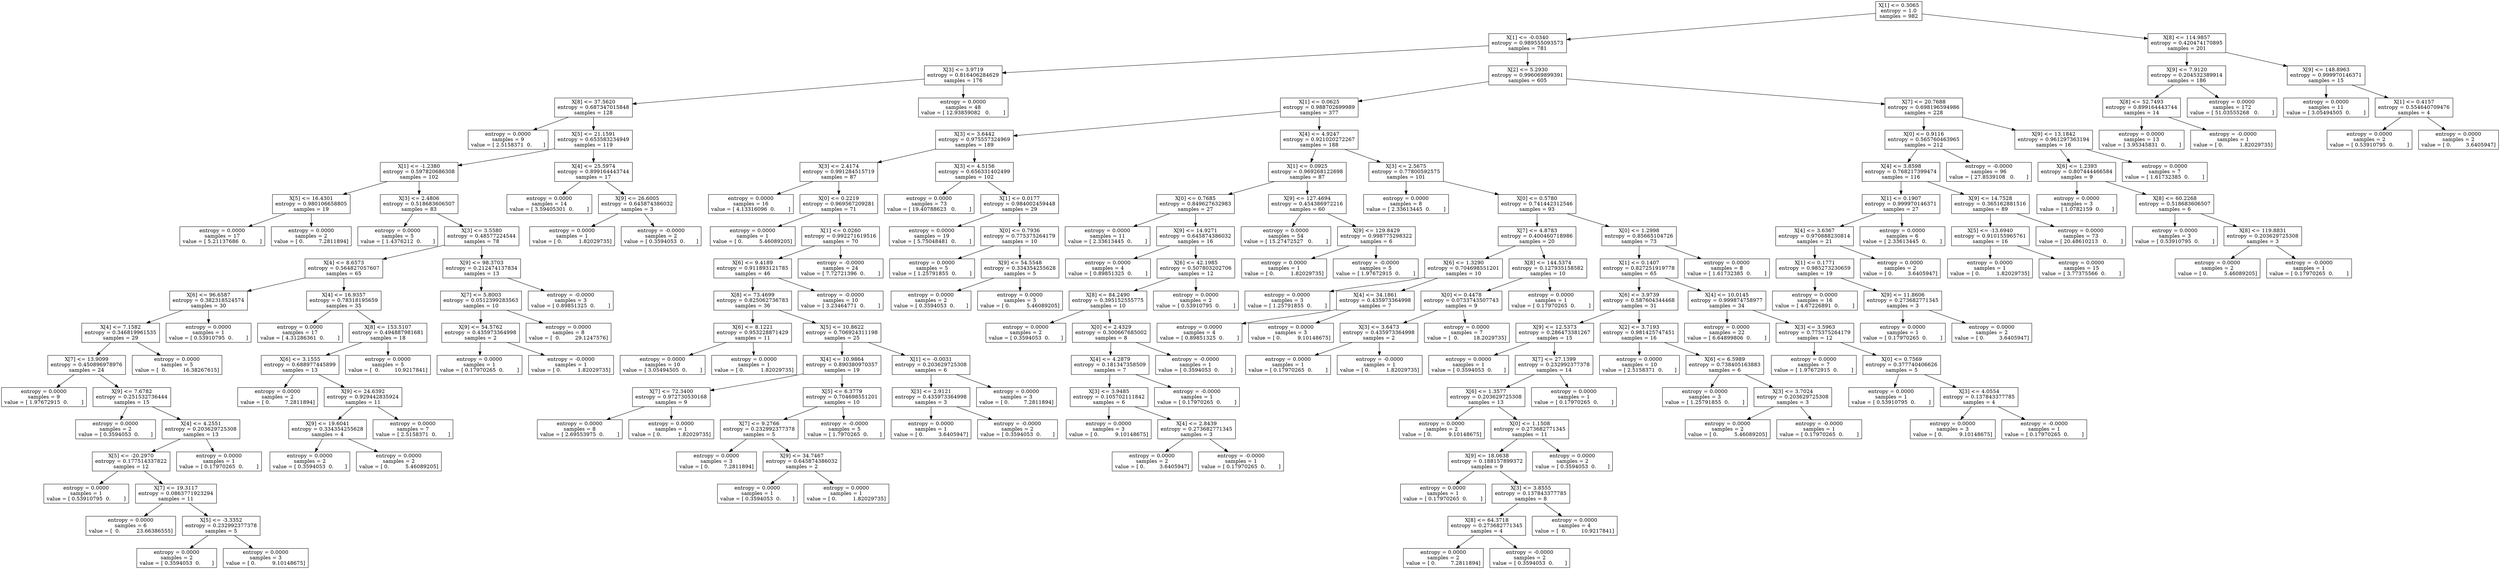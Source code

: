 digraph Tree {
0 [label="X[1] <= 0.3065\nentropy = 1.0\nsamples = 982", shape="box"] ;
1 [label="X[1] <= -0.0340\nentropy = 0.989555093573\nsamples = 781", shape="box"] ;
0 -> 1 ;
2 [label="X[3] <= 3.9719\nentropy = 0.816406284629\nsamples = 176", shape="box"] ;
1 -> 2 ;
3 [label="X[8] <= 37.5620\nentropy = 0.687347015848\nsamples = 128", shape="box"] ;
2 -> 3 ;
4 [label="entropy = 0.0000\nsamples = 9\nvalue = [ 2.5158371  0.       ]", shape="box"] ;
3 -> 4 ;
5 [label="X[5] <= 21.1591\nentropy = 0.653583234949\nsamples = 119", shape="box"] ;
3 -> 5 ;
6 [label="X[1] <= -1.2380\nentropy = 0.597820686308\nsamples = 102", shape="box"] ;
5 -> 6 ;
7 [label="X[5] <= 16.4301\nentropy = 0.980106658805\nsamples = 19", shape="box"] ;
6 -> 7 ;
8 [label="entropy = 0.0000\nsamples = 17\nvalue = [ 5.21137686  0.        ]", shape="box"] ;
7 -> 8 ;
9 [label="entropy = 0.0000\nsamples = 2\nvalue = [ 0.         7.2811894]", shape="box"] ;
7 -> 9 ;
10 [label="X[3] <= 2.4806\nentropy = 0.518683606507\nsamples = 83", shape="box"] ;
6 -> 10 ;
11 [label="entropy = 0.0000\nsamples = 5\nvalue = [ 1.4376212  0.       ]", shape="box"] ;
10 -> 11 ;
12 [label="X[3] <= 3.5580\nentropy = 0.48577224544\nsamples = 78", shape="box"] ;
10 -> 12 ;
13 [label="X[4] <= 8.6573\nentropy = 0.564827057607\nsamples = 65", shape="box"] ;
12 -> 13 ;
14 [label="X[6] <= 96.6587\nentropy = 0.382318524574\nsamples = 30", shape="box"] ;
13 -> 14 ;
15 [label="X[4] <= 7.1582\nentropy = 0.346819961535\nsamples = 29", shape="box"] ;
14 -> 15 ;
16 [label="X[7] <= 13.9099\nentropy = 0.450896978976\nsamples = 24", shape="box"] ;
15 -> 16 ;
17 [label="entropy = 0.0000\nsamples = 9\nvalue = [ 1.97672915  0.        ]", shape="box"] ;
16 -> 17 ;
18 [label="X[9] <= 7.6782\nentropy = 0.251532736444\nsamples = 15", shape="box"] ;
16 -> 18 ;
19 [label="entropy = 0.0000\nsamples = 2\nvalue = [ 0.3594053  0.       ]", shape="box"] ;
18 -> 19 ;
20 [label="X[4] <= 4.2551\nentropy = 0.203629725308\nsamples = 13", shape="box"] ;
18 -> 20 ;
21 [label="X[5] <= -20.2970\nentropy = 0.177514337822\nsamples = 12", shape="box"] ;
20 -> 21 ;
22 [label="entropy = 0.0000\nsamples = 1\nvalue = [ 0.53910795  0.        ]", shape="box"] ;
21 -> 22 ;
23 [label="X[7] <= 19.3117\nentropy = 0.0863771923294\nsamples = 11", shape="box"] ;
21 -> 23 ;
24 [label="entropy = 0.0000\nsamples = 6\nvalue = [  0.          23.66386555]", shape="box"] ;
23 -> 24 ;
25 [label="X[5] <= -3.3352\nentropy = 0.232992377378\nsamples = 5", shape="box"] ;
23 -> 25 ;
26 [label="entropy = 0.0000\nsamples = 2\nvalue = [ 0.3594053  0.       ]", shape="box"] ;
25 -> 26 ;
27 [label="entropy = 0.0000\nsamples = 3\nvalue = [ 0.          9.10148675]", shape="box"] ;
25 -> 27 ;
28 [label="entropy = 0.0000\nsamples = 1\nvalue = [ 0.17970265  0.        ]", shape="box"] ;
20 -> 28 ;
29 [label="entropy = 0.0000\nsamples = 5\nvalue = [  0.          16.38267615]", shape="box"] ;
15 -> 29 ;
30 [label="entropy = 0.0000\nsamples = 1\nvalue = [ 0.53910795  0.        ]", shape="box"] ;
14 -> 30 ;
31 [label="X[4] <= 16.9357\nentropy = 0.78318195659\nsamples = 35", shape="box"] ;
13 -> 31 ;
32 [label="entropy = 0.0000\nsamples = 17\nvalue = [ 4.31286361  0.        ]", shape="box"] ;
31 -> 32 ;
33 [label="X[8] <= 153.5107\nentropy = 0.494887981681\nsamples = 18", shape="box"] ;
31 -> 33 ;
34 [label="X[6] <= 3.1555\nentropy = 0.688977445899\nsamples = 13", shape="box"] ;
33 -> 34 ;
35 [label="entropy = 0.0000\nsamples = 2\nvalue = [ 0.         7.2811894]", shape="box"] ;
34 -> 35 ;
36 [label="X[9] <= 24.6392\nentropy = 0.929442835924\nsamples = 11", shape="box"] ;
34 -> 36 ;
37 [label="X[9] <= 19.6041\nentropy = 0.334354255628\nsamples = 4", shape="box"] ;
36 -> 37 ;
38 [label="entropy = 0.0000\nsamples = 2\nvalue = [ 0.3594053  0.       ]", shape="box"] ;
37 -> 38 ;
39 [label="entropy = 0.0000\nsamples = 2\nvalue = [ 0.          5.46089205]", shape="box"] ;
37 -> 39 ;
40 [label="entropy = 0.0000\nsamples = 7\nvalue = [ 2.5158371  0.       ]", shape="box"] ;
36 -> 40 ;
41 [label="entropy = 0.0000\nsamples = 5\nvalue = [  0.         10.9217841]", shape="box"] ;
33 -> 41 ;
42 [label="X[9] <= 98.3703\nentropy = 0.212474137834\nsamples = 13", shape="box"] ;
12 -> 42 ;
43 [label="X[7] <= 5.8003\nentropy = 0.0512399283563\nsamples = 10", shape="box"] ;
42 -> 43 ;
44 [label="X[9] <= 54.5762\nentropy = 0.435973364998\nsamples = 2", shape="box"] ;
43 -> 44 ;
45 [label="entropy = 0.0000\nsamples = 1\nvalue = [ 0.17970265  0.        ]", shape="box"] ;
44 -> 45 ;
46 [label="entropy = -0.0000\nsamples = 1\nvalue = [ 0.          1.82029735]", shape="box"] ;
44 -> 46 ;
47 [label="entropy = 0.0000\nsamples = 8\nvalue = [  0.         29.1247576]", shape="box"] ;
43 -> 47 ;
48 [label="entropy = -0.0000\nsamples = 3\nvalue = [ 0.89851325  0.        ]", shape="box"] ;
42 -> 48 ;
49 [label="X[4] <= 25.5974\nentropy = 0.899164443744\nsamples = 17", shape="box"] ;
5 -> 49 ;
50 [label="entropy = 0.0000\nsamples = 14\nvalue = [ 3.59405301  0.        ]", shape="box"] ;
49 -> 50 ;
51 [label="X[9] <= 26.6005\nentropy = 0.645874386032\nsamples = 3", shape="box"] ;
49 -> 51 ;
52 [label="entropy = 0.0000\nsamples = 1\nvalue = [ 0.          1.82029735]", shape="box"] ;
51 -> 52 ;
53 [label="entropy = -0.0000\nsamples = 2\nvalue = [ 0.3594053  0.       ]", shape="box"] ;
51 -> 53 ;
54 [label="entropy = 0.0000\nsamples = 48\nvalue = [ 12.93859082   0.        ]", shape="box"] ;
2 -> 54 ;
55 [label="X[2] <= 5.2930\nentropy = 0.996069899391\nsamples = 605", shape="box"] ;
1 -> 55 ;
56 [label="X[1] <= 0.0625\nentropy = 0.988702699989\nsamples = 377", shape="box"] ;
55 -> 56 ;
57 [label="X[3] <= 3.6442\nentropy = 0.975557324969\nsamples = 189", shape="box"] ;
56 -> 57 ;
58 [label="X[3] <= 2.4174\nentropy = 0.991284515719\nsamples = 87", shape="box"] ;
57 -> 58 ;
59 [label="entropy = 0.0000\nsamples = 16\nvalue = [ 4.13316096  0.        ]", shape="box"] ;
58 -> 59 ;
60 [label="X[0] <= 0.2219\nentropy = 0.969567209281\nsamples = 71", shape="box"] ;
58 -> 60 ;
61 [label="entropy = 0.0000\nsamples = 1\nvalue = [ 0.          5.46089205]", shape="box"] ;
60 -> 61 ;
62 [label="X[1] <= 0.0260\nentropy = 0.992271619516\nsamples = 70", shape="box"] ;
60 -> 62 ;
63 [label="X[6] <= 9.4189\nentropy = 0.911893121785\nsamples = 46", shape="box"] ;
62 -> 63 ;
64 [label="X[8] <= 73.4699\nentropy = 0.825062736783\nsamples = 36", shape="box"] ;
63 -> 64 ;
65 [label="X[6] <= 8.1221\nentropy = 0.953228871429\nsamples = 11", shape="box"] ;
64 -> 65 ;
66 [label="entropy = 0.0000\nsamples = 10\nvalue = [ 3.05494505  0.        ]", shape="box"] ;
65 -> 66 ;
67 [label="entropy = 0.0000\nsamples = 1\nvalue = [ 0.          1.82029735]", shape="box"] ;
65 -> 67 ;
68 [label="X[5] <= 10.8622\nentropy = 0.706924311198\nsamples = 25", shape="box"] ;
64 -> 68 ;
69 [label="X[4] <= 10.9864\nentropy = 0.890380970357\nsamples = 19", shape="box"] ;
68 -> 69 ;
70 [label="X[7] <= 72.3400\nentropy = 0.972730530168\nsamples = 9", shape="box"] ;
69 -> 70 ;
71 [label="entropy = 0.0000\nsamples = 8\nvalue = [ 2.69553975  0.        ]", shape="box"] ;
70 -> 71 ;
72 [label="entropy = 0.0000\nsamples = 1\nvalue = [ 0.          1.82029735]", shape="box"] ;
70 -> 72 ;
73 [label="X[5] <= 6.3779\nentropy = 0.704698551201\nsamples = 10", shape="box"] ;
69 -> 73 ;
74 [label="X[7] <= 9.2766\nentropy = 0.232992377378\nsamples = 5", shape="box"] ;
73 -> 74 ;
75 [label="entropy = 0.0000\nsamples = 3\nvalue = [ 0.         7.2811894]", shape="box"] ;
74 -> 75 ;
76 [label="X[9] <= 34.7467\nentropy = 0.645874386032\nsamples = 2", shape="box"] ;
74 -> 76 ;
77 [label="entropy = 0.0000\nsamples = 1\nvalue = [ 0.3594053  0.       ]", shape="box"] ;
76 -> 77 ;
78 [label="entropy = 0.0000\nsamples = 1\nvalue = [ 0.          1.82029735]", shape="box"] ;
76 -> 78 ;
79 [label="entropy = -0.0000\nsamples = 5\nvalue = [ 1.7970265  0.       ]", shape="box"] ;
73 -> 79 ;
80 [label="X[1] <= -0.0031\nentropy = 0.203629725308\nsamples = 6", shape="box"] ;
68 -> 80 ;
81 [label="X[3] <= 2.9121\nentropy = 0.435973364998\nsamples = 3", shape="box"] ;
80 -> 81 ;
82 [label="entropy = 0.0000\nsamples = 1\nvalue = [ 0.         3.6405947]", shape="box"] ;
81 -> 82 ;
83 [label="entropy = -0.0000\nsamples = 2\nvalue = [ 0.3594053  0.       ]", shape="box"] ;
81 -> 83 ;
84 [label="entropy = 0.0000\nsamples = 3\nvalue = [ 0.         7.2811894]", shape="box"] ;
80 -> 84 ;
85 [label="entropy = -0.0000\nsamples = 10\nvalue = [ 3.23464771  0.        ]", shape="box"] ;
63 -> 85 ;
86 [label="entropy = -0.0000\nsamples = 24\nvalue = [ 7.72721396  0.        ]", shape="box"] ;
62 -> 86 ;
87 [label="X[3] <= 4.5156\nentropy = 0.656331402499\nsamples = 102", shape="box"] ;
57 -> 87 ;
88 [label="entropy = 0.0000\nsamples = 73\nvalue = [ 19.40788623   0.        ]", shape="box"] ;
87 -> 88 ;
89 [label="X[1] <= 0.0177\nentropy = 0.984002459448\nsamples = 29", shape="box"] ;
87 -> 89 ;
90 [label="entropy = 0.0000\nsamples = 19\nvalue = [ 5.75048481  0.        ]", shape="box"] ;
89 -> 90 ;
91 [label="X[0] <= 0.7936\nentropy = 0.775375264179\nsamples = 10", shape="box"] ;
89 -> 91 ;
92 [label="entropy = 0.0000\nsamples = 5\nvalue = [ 1.25791855  0.        ]", shape="box"] ;
91 -> 92 ;
93 [label="X[9] <= 54.5548\nentropy = 0.334354255628\nsamples = 5", shape="box"] ;
91 -> 93 ;
94 [label="entropy = 0.0000\nsamples = 2\nvalue = [ 0.3594053  0.       ]", shape="box"] ;
93 -> 94 ;
95 [label="entropy = 0.0000\nsamples = 3\nvalue = [ 0.          5.46089205]", shape="box"] ;
93 -> 95 ;
96 [label="X[4] <= 4.9247\nentropy = 0.921020272267\nsamples = 188", shape="box"] ;
56 -> 96 ;
97 [label="X[1] <= 0.0925\nentropy = 0.969268122698\nsamples = 87", shape="box"] ;
96 -> 97 ;
98 [label="X[0] <= 0.7685\nentropy = 0.849627632983\nsamples = 27", shape="box"] ;
97 -> 98 ;
99 [label="entropy = 0.0000\nsamples = 11\nvalue = [ 2.33613445  0.        ]", shape="box"] ;
98 -> 99 ;
100 [label="X[9] <= 14.9271\nentropy = 0.645874386032\nsamples = 16", shape="box"] ;
98 -> 100 ;
101 [label="entropy = 0.0000\nsamples = 4\nvalue = [ 0.89851325  0.        ]", shape="box"] ;
100 -> 101 ;
102 [label="X[6] <= 42.1985\nentropy = 0.507803202706\nsamples = 12", shape="box"] ;
100 -> 102 ;
103 [label="X[8] <= 84.2490\nentropy = 0.395152555775\nsamples = 10", shape="box"] ;
102 -> 103 ;
104 [label="entropy = 0.0000\nsamples = 2\nvalue = [ 0.3594053  0.       ]", shape="box"] ;
103 -> 104 ;
105 [label="X[0] <= 2.4329\nentropy = 0.300667685002\nsamples = 8", shape="box"] ;
103 -> 105 ;
106 [label="X[4] <= 4.2879\nentropy = 0.181347358509\nsamples = 7", shape="box"] ;
105 -> 106 ;
107 [label="X[3] <= 3.9485\nentropy = 0.105702111842\nsamples = 6", shape="box"] ;
106 -> 107 ;
108 [label="entropy = 0.0000\nsamples = 3\nvalue = [ 0.          9.10148675]", shape="box"] ;
107 -> 108 ;
109 [label="X[4] <= 2.8439\nentropy = 0.273682771345\nsamples = 3", shape="box"] ;
107 -> 109 ;
110 [label="entropy = 0.0000\nsamples = 2\nvalue = [ 0.         3.6405947]", shape="box"] ;
109 -> 110 ;
111 [label="entropy = -0.0000\nsamples = 1\nvalue = [ 0.17970265  0.        ]", shape="box"] ;
109 -> 111 ;
112 [label="entropy = -0.0000\nsamples = 1\nvalue = [ 0.17970265  0.        ]", shape="box"] ;
106 -> 112 ;
113 [label="entropy = -0.0000\nsamples = 1\nvalue = [ 0.3594053  0.       ]", shape="box"] ;
105 -> 113 ;
114 [label="entropy = 0.0000\nsamples = 2\nvalue = [ 0.53910795  0.        ]", shape="box"] ;
102 -> 114 ;
115 [label="X[9] <= 127.4694\nentropy = 0.454386972216\nsamples = 60", shape="box"] ;
97 -> 115 ;
116 [label="entropy = 0.0000\nsamples = 54\nvalue = [ 15.27472527   0.        ]", shape="box"] ;
115 -> 116 ;
117 [label="X[9] <= 129.8429\nentropy = 0.998775298322\nsamples = 6", shape="box"] ;
115 -> 117 ;
118 [label="entropy = 0.0000\nsamples = 1\nvalue = [ 0.          1.82029735]", shape="box"] ;
117 -> 118 ;
119 [label="entropy = -0.0000\nsamples = 5\nvalue = [ 1.97672915  0.        ]", shape="box"] ;
117 -> 119 ;
120 [label="X[3] <= 2.5675\nentropy = 0.77800592575\nsamples = 101", shape="box"] ;
96 -> 120 ;
121 [label="entropy = 0.0000\nsamples = 8\nvalue = [ 2.33613445  0.        ]", shape="box"] ;
120 -> 121 ;
122 [label="X[0] <= 0.5780\nentropy = 0.741442312546\nsamples = 93", shape="box"] ;
120 -> 122 ;
123 [label="X[7] <= 4.8783\nentropy = 0.400460718986\nsamples = 20", shape="box"] ;
122 -> 123 ;
124 [label="X[6] <= 1.3290\nentropy = 0.704698551201\nsamples = 10", shape="box"] ;
123 -> 124 ;
125 [label="entropy = 0.0000\nsamples = 3\nvalue = [ 1.25791855  0.        ]", shape="box"] ;
124 -> 125 ;
126 [label="X[4] <= 34.1861\nentropy = 0.435973364998\nsamples = 7", shape="box"] ;
124 -> 126 ;
127 [label="entropy = 0.0000\nsamples = 4\nvalue = [ 0.89851325  0.        ]", shape="box"] ;
126 -> 127 ;
128 [label="entropy = 0.0000\nsamples = 3\nvalue = [ 0.          9.10148675]", shape="box"] ;
126 -> 128 ;
129 [label="X[8] <= 144.5374\nentropy = 0.127935158582\nsamples = 10", shape="box"] ;
123 -> 129 ;
130 [label="X[0] <= 0.4478\nentropy = 0.0733743507743\nsamples = 9", shape="box"] ;
129 -> 130 ;
131 [label="X[3] <= 3.6473\nentropy = 0.435973364998\nsamples = 2", shape="box"] ;
130 -> 131 ;
132 [label="entropy = 0.0000\nsamples = 1\nvalue = [ 0.17970265  0.        ]", shape="box"] ;
131 -> 132 ;
133 [label="entropy = -0.0000\nsamples = 1\nvalue = [ 0.          1.82029735]", shape="box"] ;
131 -> 133 ;
134 [label="entropy = 0.0000\nsamples = 7\nvalue = [  0.         18.2029735]", shape="box"] ;
130 -> 134 ;
135 [label="entropy = 0.0000\nsamples = 1\nvalue = [ 0.17970265  0.        ]", shape="box"] ;
129 -> 135 ;
136 [label="X[0] <= 1.2998\nentropy = 0.85665104726\nsamples = 73", shape="box"] ;
122 -> 136 ;
137 [label="X[1] <= 0.1407\nentropy = 0.827251919778\nsamples = 65", shape="box"] ;
136 -> 137 ;
138 [label="X[6] <= 3.9739\nentropy = 0.587604344468\nsamples = 31", shape="box"] ;
137 -> 138 ;
139 [label="X[9] <= 12.5373\nentropy = 0.286473381267\nsamples = 15", shape="box"] ;
138 -> 139 ;
140 [label="entropy = 0.0000\nsamples = 1\nvalue = [ 0.3594053  0.       ]", shape="box"] ;
139 -> 140 ;
141 [label="X[7] <= 27.1399\nentropy = 0.232992377378\nsamples = 14", shape="box"] ;
139 -> 141 ;
142 [label="X[6] <= 1.3577\nentropy = 0.203629725308\nsamples = 13", shape="box"] ;
141 -> 142 ;
143 [label="entropy = 0.0000\nsamples = 2\nvalue = [ 0.          9.10148675]", shape="box"] ;
142 -> 143 ;
144 [label="X[0] <= 1.1508\nentropy = 0.273682771345\nsamples = 11", shape="box"] ;
142 -> 144 ;
145 [label="X[9] <= 18.0638\nentropy = 0.188157899372\nsamples = 9", shape="box"] ;
144 -> 145 ;
146 [label="entropy = 0.0000\nsamples = 1\nvalue = [ 0.17970265  0.        ]", shape="box"] ;
145 -> 146 ;
147 [label="X[3] <= 3.8555\nentropy = 0.137843377785\nsamples = 8", shape="box"] ;
145 -> 147 ;
148 [label="X[8] <= 64.3718\nentropy = 0.273682771345\nsamples = 4", shape="box"] ;
147 -> 148 ;
149 [label="entropy = 0.0000\nsamples = 2\nvalue = [ 0.         7.2811894]", shape="box"] ;
148 -> 149 ;
150 [label="entropy = -0.0000\nsamples = 2\nvalue = [ 0.3594053  0.       ]", shape="box"] ;
148 -> 150 ;
151 [label="entropy = 0.0000\nsamples = 4\nvalue = [  0.         10.9217841]", shape="box"] ;
147 -> 151 ;
152 [label="entropy = 0.0000\nsamples = 2\nvalue = [ 0.3594053  0.       ]", shape="box"] ;
144 -> 152 ;
153 [label="entropy = 0.0000\nsamples = 1\nvalue = [ 0.17970265  0.        ]", shape="box"] ;
141 -> 153 ;
154 [label="X[2] <= 3.7193\nentropy = 0.981425747451\nsamples = 16", shape="box"] ;
138 -> 154 ;
155 [label="entropy = 0.0000\nsamples = 10\nvalue = [ 2.5158371  0.       ]", shape="box"] ;
154 -> 155 ;
156 [label="X[6] <= 6.5989\nentropy = 0.738405163883\nsamples = 6", shape="box"] ;
154 -> 156 ;
157 [label="entropy = 0.0000\nsamples = 3\nvalue = [ 1.25791855  0.        ]", shape="box"] ;
156 -> 157 ;
158 [label="X[3] <= 3.7024\nentropy = 0.203629725308\nsamples = 3", shape="box"] ;
156 -> 158 ;
159 [label="entropy = 0.0000\nsamples = 2\nvalue = [ 0.          5.46089205]", shape="box"] ;
158 -> 159 ;
160 [label="entropy = -0.0000\nsamples = 1\nvalue = [ 0.17970265  0.        ]", shape="box"] ;
158 -> 160 ;
161 [label="X[4] <= 10.0145\nentropy = 0.999874758977\nsamples = 34", shape="box"] ;
137 -> 161 ;
162 [label="entropy = 0.0000\nsamples = 22\nvalue = [ 6.64899806  0.        ]", shape="box"] ;
161 -> 162 ;
163 [label="X[3] <= 3.5963\nentropy = 0.775375264179\nsamples = 12", shape="box"] ;
161 -> 163 ;
164 [label="entropy = 0.0000\nsamples = 7\nvalue = [ 1.97672915  0.        ]", shape="box"] ;
163 -> 164 ;
165 [label="X[0] <= 0.7569\nentropy = 0.377740406626\nsamples = 5", shape="box"] ;
163 -> 165 ;
166 [label="entropy = 0.0000\nsamples = 1\nvalue = [ 0.53910795  0.        ]", shape="box"] ;
165 -> 166 ;
167 [label="X[3] <= 4.0554\nentropy = 0.137843377785\nsamples = 4", shape="box"] ;
165 -> 167 ;
168 [label="entropy = 0.0000\nsamples = 3\nvalue = [ 0.          9.10148675]", shape="box"] ;
167 -> 168 ;
169 [label="entropy = -0.0000\nsamples = 1\nvalue = [ 0.17970265  0.        ]", shape="box"] ;
167 -> 169 ;
170 [label="entropy = 0.0000\nsamples = 8\nvalue = [ 1.61732385  0.        ]", shape="box"] ;
136 -> 170 ;
171 [label="X[7] <= 20.7688\nentropy = 0.698196594986\nsamples = 228", shape="box"] ;
55 -> 171 ;
172 [label="X[0] <= 0.9116\nentropy = 0.565760463965\nsamples = 212", shape="box"] ;
171 -> 172 ;
173 [label="X[4] <= 3.8598\nentropy = 0.768217399474\nsamples = 116", shape="box"] ;
172 -> 173 ;
174 [label="X[1] <= 0.1907\nentropy = 0.999970146371\nsamples = 27", shape="box"] ;
173 -> 174 ;
175 [label="X[4] <= 3.6367\nentropy = 0.970888230814\nsamples = 21", shape="box"] ;
174 -> 175 ;
176 [label="X[1] <= 0.1771\nentropy = 0.985273230659\nsamples = 19", shape="box"] ;
175 -> 176 ;
177 [label="entropy = 0.0000\nsamples = 16\nvalue = [ 4.67226891  0.        ]", shape="box"] ;
176 -> 177 ;
178 [label="X[9] <= 11.8606\nentropy = 0.273682771345\nsamples = 3", shape="box"] ;
176 -> 178 ;
179 [label="entropy = 0.0000\nsamples = 1\nvalue = [ 0.17970265  0.        ]", shape="box"] ;
178 -> 179 ;
180 [label="entropy = 0.0000\nsamples = 2\nvalue = [ 0.         3.6405947]", shape="box"] ;
178 -> 180 ;
181 [label="entropy = 0.0000\nsamples = 2\nvalue = [ 0.         3.6405947]", shape="box"] ;
175 -> 181 ;
182 [label="entropy = 0.0000\nsamples = 6\nvalue = [ 2.33613445  0.        ]", shape="box"] ;
174 -> 182 ;
183 [label="X[9] <= 14.7528\nentropy = 0.365162881516\nsamples = 89", shape="box"] ;
173 -> 183 ;
184 [label="X[5] <= -13.6940\nentropy = 0.910155965761\nsamples = 16", shape="box"] ;
183 -> 184 ;
185 [label="entropy = 0.0000\nsamples = 1\nvalue = [ 0.          1.82029735]", shape="box"] ;
184 -> 185 ;
186 [label="entropy = 0.0000\nsamples = 15\nvalue = [ 3.77375566  0.        ]", shape="box"] ;
184 -> 186 ;
187 [label="entropy = 0.0000\nsamples = 73\nvalue = [ 20.48610213   0.        ]", shape="box"] ;
183 -> 187 ;
188 [label="entropy = -0.0000\nsamples = 96\nvalue = [ 27.8539108   0.       ]", shape="box"] ;
172 -> 188 ;
189 [label="X[9] <= 13.1842\nentropy = 0.961297363194\nsamples = 16", shape="box"] ;
171 -> 189 ;
190 [label="X[6] <= 1.2393\nentropy = 0.807444466584\nsamples = 9", shape="box"] ;
189 -> 190 ;
191 [label="entropy = 0.0000\nsamples = 3\nvalue = [ 1.0782159  0.       ]", shape="box"] ;
190 -> 191 ;
192 [label="X[8] <= 60.2268\nentropy = 0.518683606507\nsamples = 6", shape="box"] ;
190 -> 192 ;
193 [label="entropy = 0.0000\nsamples = 3\nvalue = [ 0.53910795  0.        ]", shape="box"] ;
192 -> 193 ;
194 [label="X[8] <= 119.8831\nentropy = 0.203629725308\nsamples = 3", shape="box"] ;
192 -> 194 ;
195 [label="entropy = 0.0000\nsamples = 2\nvalue = [ 0.          5.46089205]", shape="box"] ;
194 -> 195 ;
196 [label="entropy = -0.0000\nsamples = 1\nvalue = [ 0.17970265  0.        ]", shape="box"] ;
194 -> 196 ;
197 [label="entropy = 0.0000\nsamples = 7\nvalue = [ 1.61732385  0.        ]", shape="box"] ;
189 -> 197 ;
198 [label="X[8] <= 114.9857\nentropy = 0.420474170895\nsamples = 201", shape="box"] ;
0 -> 198 ;
199 [label="X[9] <= 7.9120\nentropy = 0.204532389914\nsamples = 186", shape="box"] ;
198 -> 199 ;
200 [label="X[8] <= 52.7493\nentropy = 0.899164443744\nsamples = 14", shape="box"] ;
199 -> 200 ;
201 [label="entropy = 0.0000\nsamples = 13\nvalue = [ 3.95345831  0.        ]", shape="box"] ;
200 -> 201 ;
202 [label="entropy = -0.0000\nsamples = 1\nvalue = [ 0.          1.82029735]", shape="box"] ;
200 -> 202 ;
203 [label="entropy = 0.0000\nsamples = 172\nvalue = [ 51.03555268   0.        ]", shape="box"] ;
199 -> 203 ;
204 [label="X[9] <= 148.8963\nentropy = 0.999970146371\nsamples = 15", shape="box"] ;
198 -> 204 ;
205 [label="entropy = 0.0000\nsamples = 11\nvalue = [ 3.05494505  0.        ]", shape="box"] ;
204 -> 205 ;
206 [label="X[1] <= 0.4157\nentropy = 0.554640709476\nsamples = 4", shape="box"] ;
204 -> 206 ;
207 [label="entropy = 0.0000\nsamples = 2\nvalue = [ 0.53910795  0.        ]", shape="box"] ;
206 -> 207 ;
208 [label="entropy = 0.0000\nsamples = 2\nvalue = [ 0.         3.6405947]", shape="box"] ;
206 -> 208 ;
}